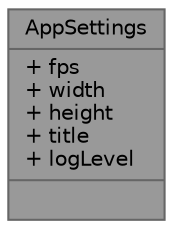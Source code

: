 digraph "AppSettings"
{
 // LATEX_PDF_SIZE
  bgcolor="transparent";
  edge [fontname=Helvetica,fontsize=10,labelfontname=Helvetica,labelfontsize=10];
  node [fontname=Helvetica,fontsize=10,shape=box,height=0.2,width=0.4];
  Node1 [shape=record,label="{AppSettings\n|+ fps\l+ width\l+ height\l+ title\l+ logLevel\l|}",height=0.2,width=0.4,color="gray40", fillcolor="grey60", style="filled", fontcolor="black",tooltip=" "];
}
